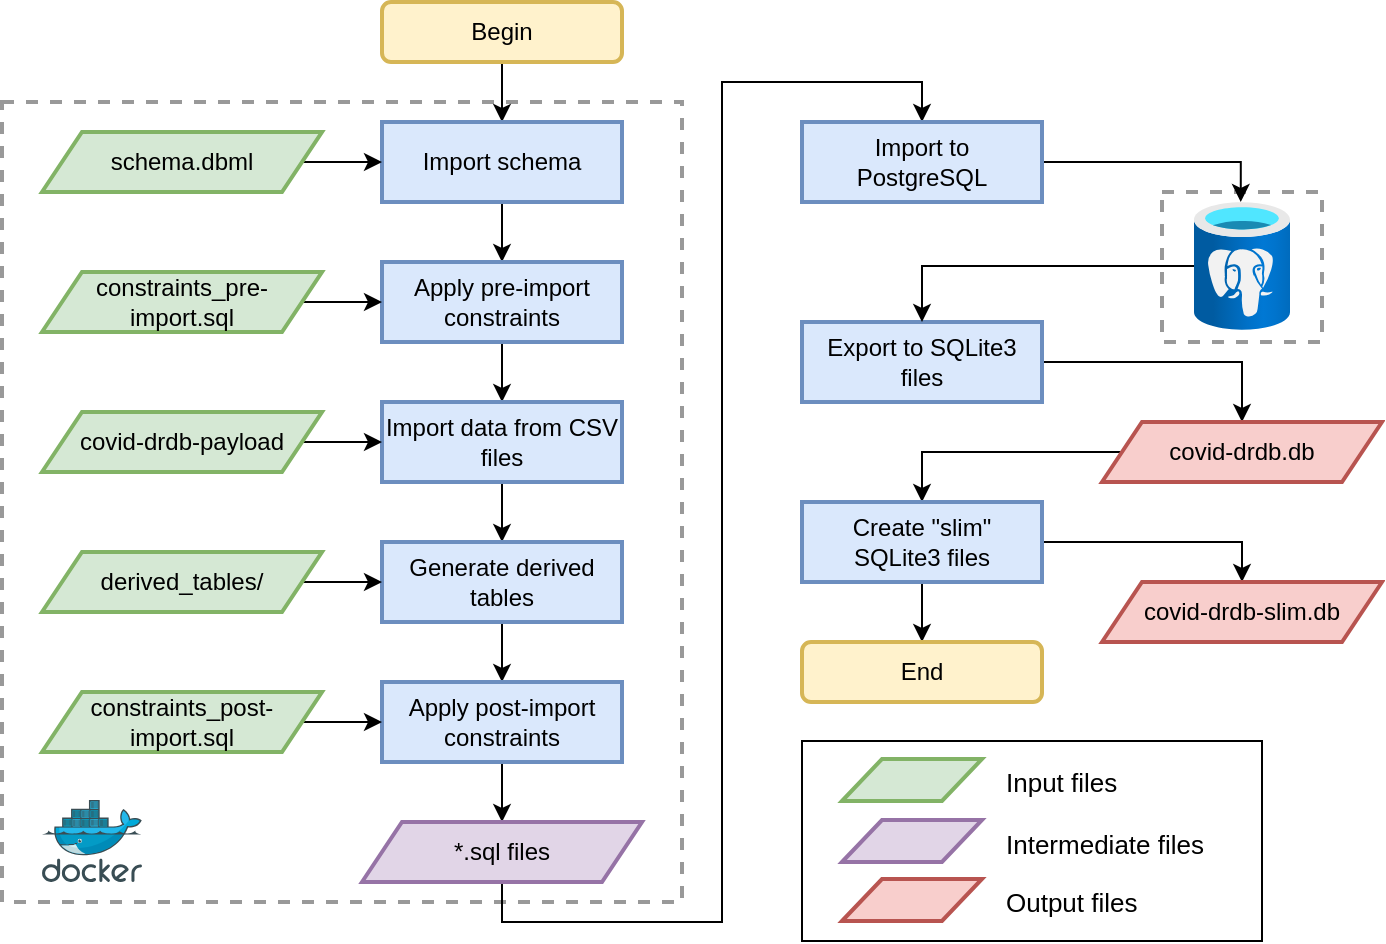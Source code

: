 <mxfile version="20.2.4" type="device"><diagram id="eZO3JnCG1-ybvPSjqinS" name="Page-1"><mxGraphModel dx="1377" dy="938" grid="1" gridSize="10" guides="1" tooltips="1" connect="1" arrows="1" fold="1" page="1" pageScale="1" pageWidth="750" pageHeight="500" math="0" shadow="0"><root><mxCell id="0"/><mxCell id="1" parent="0"/><mxCell id="NuJZnm1Ej1dlgxQYUSw_-57" value="" style="rounded=0;whiteSpace=wrap;html=1;dashed=1;fontSize=15;strokeColor=#999999;strokeWidth=2;fillColor=#FFFFFF;" parent="1" vertex="1"><mxGeometry x="610" y="110" width="80" height="75" as="geometry"/></mxCell><mxCell id="NuJZnm1Ej1dlgxQYUSw_-27" value="" style="rounded=0;whiteSpace=wrap;html=1;dashed=1;strokeColor=#999999;strokeWidth=2;fillColor=#FFFFFF;" parent="1" vertex="1"><mxGeometry x="30" y="65" width="340" height="400" as="geometry"/></mxCell><mxCell id="NuJZnm1Ej1dlgxQYUSw_-4" style="edgeStyle=orthogonalEdgeStyle;rounded=0;orthogonalLoop=1;jettySize=auto;html=1;exitX=0.5;exitY=1;exitDx=0;exitDy=0;entryX=0.5;entryY=0;entryDx=0;entryDy=0;" parent="1" source="NuJZnm1Ej1dlgxQYUSw_-1" target="NuJZnm1Ej1dlgxQYUSw_-2" edge="1"><mxGeometry relative="1" as="geometry"/></mxCell><mxCell id="NuJZnm1Ej1dlgxQYUSw_-1" value="Begin" style="rounded=1;whiteSpace=wrap;html=1;fillColor=#fff2cc;strokeColor=#d6b656;strokeWidth=2;" parent="1" vertex="1"><mxGeometry x="220" y="15" width="120" height="30" as="geometry"/></mxCell><mxCell id="NuJZnm1Ej1dlgxQYUSw_-7" style="edgeStyle=orthogonalEdgeStyle;rounded=0;orthogonalLoop=1;jettySize=auto;html=1;exitX=0.5;exitY=1;exitDx=0;exitDy=0;" parent="1" source="NuJZnm1Ej1dlgxQYUSw_-2" target="NuJZnm1Ej1dlgxQYUSw_-6" edge="1"><mxGeometry relative="1" as="geometry"/></mxCell><mxCell id="NuJZnm1Ej1dlgxQYUSw_-2" value="Import schema" style="rounded=0;whiteSpace=wrap;html=1;strokeWidth=2;fillColor=#dae8fc;strokeColor=#6c8ebf;" parent="1" vertex="1"><mxGeometry x="220" y="75" width="120" height="40" as="geometry"/></mxCell><mxCell id="NuJZnm1Ej1dlgxQYUSw_-5" style="edgeStyle=orthogonalEdgeStyle;rounded=0;orthogonalLoop=1;jettySize=auto;html=1;exitX=1;exitY=0.5;exitDx=0;exitDy=0;entryX=0;entryY=0.5;entryDx=0;entryDy=0;" parent="1" source="NuJZnm1Ej1dlgxQYUSw_-3" target="NuJZnm1Ej1dlgxQYUSw_-2" edge="1"><mxGeometry relative="1" as="geometry"/></mxCell><mxCell id="NuJZnm1Ej1dlgxQYUSw_-3" value="schema.dbml" style="shape=parallelogram;perimeter=parallelogramPerimeter;whiteSpace=wrap;html=1;fixedSize=1;strokeWidth=2;fillColor=#d5e8d4;strokeColor=#82b366;" parent="1" vertex="1"><mxGeometry x="50" y="80" width="140" height="30" as="geometry"/></mxCell><mxCell id="NuJZnm1Ej1dlgxQYUSw_-13" style="edgeStyle=orthogonalEdgeStyle;rounded=0;orthogonalLoop=1;jettySize=auto;html=1;exitX=0.5;exitY=1;exitDx=0;exitDy=0;entryX=0.5;entryY=0;entryDx=0;entryDy=0;" parent="1" source="NuJZnm1Ej1dlgxQYUSw_-6" target="NuJZnm1Ej1dlgxQYUSw_-10" edge="1"><mxGeometry relative="1" as="geometry"/></mxCell><mxCell id="NuJZnm1Ej1dlgxQYUSw_-6" value="Apply pre-import constraints" style="rounded=0;whiteSpace=wrap;html=1;strokeWidth=2;fillColor=#dae8fc;strokeColor=#6c8ebf;" parent="1" vertex="1"><mxGeometry x="220" y="145" width="120" height="40" as="geometry"/></mxCell><mxCell id="NuJZnm1Ej1dlgxQYUSw_-9" style="edgeStyle=orthogonalEdgeStyle;rounded=0;orthogonalLoop=1;jettySize=auto;html=1;exitX=1;exitY=0.5;exitDx=0;exitDy=0;entryX=0;entryY=0.5;entryDx=0;entryDy=0;" parent="1" source="NuJZnm1Ej1dlgxQYUSw_-8" target="NuJZnm1Ej1dlgxQYUSw_-6" edge="1"><mxGeometry relative="1" as="geometry"/></mxCell><mxCell id="NuJZnm1Ej1dlgxQYUSw_-8" value="constraints_pre-import.sql" style="shape=parallelogram;perimeter=parallelogramPerimeter;whiteSpace=wrap;html=1;fixedSize=1;strokeWidth=2;fillColor=#d5e8d4;strokeColor=#82b366;" parent="1" vertex="1"><mxGeometry x="50" y="150" width="140" height="30" as="geometry"/></mxCell><mxCell id="NuJZnm1Ej1dlgxQYUSw_-15" style="edgeStyle=orthogonalEdgeStyle;rounded=0;orthogonalLoop=1;jettySize=auto;html=1;exitX=0.5;exitY=1;exitDx=0;exitDy=0;entryX=0.5;entryY=0;entryDx=0;entryDy=0;" parent="1" source="NuJZnm1Ej1dlgxQYUSw_-10" target="NuJZnm1Ej1dlgxQYUSw_-14" edge="1"><mxGeometry relative="1" as="geometry"/></mxCell><mxCell id="NuJZnm1Ej1dlgxQYUSw_-10" value="Import data from CSV files" style="rounded=0;whiteSpace=wrap;html=1;strokeWidth=2;fillColor=#dae8fc;strokeColor=#6c8ebf;" parent="1" vertex="1"><mxGeometry x="220" y="215" width="120" height="40" as="geometry"/></mxCell><mxCell id="NuJZnm1Ej1dlgxQYUSw_-12" style="edgeStyle=orthogonalEdgeStyle;rounded=0;orthogonalLoop=1;jettySize=auto;html=1;exitX=1;exitY=0.5;exitDx=0;exitDy=0;entryX=0;entryY=0.5;entryDx=0;entryDy=0;" parent="1" source="NuJZnm1Ej1dlgxQYUSw_-11" target="NuJZnm1Ej1dlgxQYUSw_-10" edge="1"><mxGeometry relative="1" as="geometry"/></mxCell><mxCell id="NuJZnm1Ej1dlgxQYUSw_-11" value="covid-drdb-payload" style="shape=parallelogram;perimeter=parallelogramPerimeter;whiteSpace=wrap;html=1;fixedSize=1;strokeWidth=2;fillColor=#d5e8d4;strokeColor=#82b366;" parent="1" vertex="1"><mxGeometry x="50" y="220" width="140" height="30" as="geometry"/></mxCell><mxCell id="NuJZnm1Ej1dlgxQYUSw_-21" style="edgeStyle=orthogonalEdgeStyle;rounded=0;orthogonalLoop=1;jettySize=auto;html=1;exitX=0.5;exitY=1;exitDx=0;exitDy=0;entryX=0.5;entryY=0;entryDx=0;entryDy=0;" parent="1" source="NuJZnm1Ej1dlgxQYUSw_-14" target="NuJZnm1Ej1dlgxQYUSw_-18" edge="1"><mxGeometry relative="1" as="geometry"/></mxCell><mxCell id="NuJZnm1Ej1dlgxQYUSw_-14" value="Generate derived tables" style="rounded=0;whiteSpace=wrap;html=1;strokeWidth=2;fillColor=#dae8fc;strokeColor=#6c8ebf;" parent="1" vertex="1"><mxGeometry x="220" y="285" width="120" height="40" as="geometry"/></mxCell><mxCell id="NuJZnm1Ej1dlgxQYUSw_-17" style="edgeStyle=orthogonalEdgeStyle;rounded=0;orthogonalLoop=1;jettySize=auto;html=1;exitX=1;exitY=0.5;exitDx=0;exitDy=0;entryX=0;entryY=0.5;entryDx=0;entryDy=0;" parent="1" source="NuJZnm1Ej1dlgxQYUSw_-16" target="NuJZnm1Ej1dlgxQYUSw_-14" edge="1"><mxGeometry relative="1" as="geometry"/></mxCell><mxCell id="NuJZnm1Ej1dlgxQYUSw_-16" value="derived_tables/" style="shape=parallelogram;perimeter=parallelogramPerimeter;whiteSpace=wrap;html=1;fixedSize=1;strokeWidth=2;fillColor=#d5e8d4;strokeColor=#82b366;" parent="1" vertex="1"><mxGeometry x="50" y="290" width="140" height="30" as="geometry"/></mxCell><mxCell id="NuJZnm1Ej1dlgxQYUSw_-24" style="edgeStyle=orthogonalEdgeStyle;rounded=0;orthogonalLoop=1;jettySize=auto;html=1;exitX=0.5;exitY=1;exitDx=0;exitDy=0;entryX=0.5;entryY=0;entryDx=0;entryDy=0;" parent="1" source="NuJZnm1Ej1dlgxQYUSw_-18" target="NuJZnm1Ej1dlgxQYUSw_-23" edge="1"><mxGeometry relative="1" as="geometry"/></mxCell><mxCell id="NuJZnm1Ej1dlgxQYUSw_-18" value="Apply post-import constraints" style="rounded=0;whiteSpace=wrap;html=1;strokeWidth=2;fillColor=#dae8fc;strokeColor=#6c8ebf;" parent="1" vertex="1"><mxGeometry x="220" y="355" width="120" height="40" as="geometry"/></mxCell><mxCell id="NuJZnm1Ej1dlgxQYUSw_-20" style="edgeStyle=orthogonalEdgeStyle;rounded=0;orthogonalLoop=1;jettySize=auto;html=1;exitX=1;exitY=0.5;exitDx=0;exitDy=0;entryX=0;entryY=0.5;entryDx=0;entryDy=0;" parent="1" source="NuJZnm1Ej1dlgxQYUSw_-19" target="NuJZnm1Ej1dlgxQYUSw_-18" edge="1"><mxGeometry relative="1" as="geometry"/></mxCell><mxCell id="NuJZnm1Ej1dlgxQYUSw_-19" value="constraints_post-import.sql" style="shape=parallelogram;perimeter=parallelogramPerimeter;whiteSpace=wrap;html=1;fixedSize=1;strokeWidth=2;fillColor=#d5e8d4;strokeColor=#82b366;" parent="1" vertex="1"><mxGeometry x="50" y="360" width="140" height="30" as="geometry"/></mxCell><mxCell id="NuJZnm1Ej1dlgxQYUSw_-32" style="edgeStyle=orthogonalEdgeStyle;rounded=0;orthogonalLoop=1;jettySize=auto;html=1;exitX=0.5;exitY=1;exitDx=0;exitDy=0;entryX=0.5;entryY=0;entryDx=0;entryDy=0;fontSize=15;" parent="1" source="NuJZnm1Ej1dlgxQYUSw_-23" target="NuJZnm1Ej1dlgxQYUSw_-31" edge="1"><mxGeometry relative="1" as="geometry"/></mxCell><mxCell id="NuJZnm1Ej1dlgxQYUSw_-23" value="*.sql files" style="shape=parallelogram;perimeter=parallelogramPerimeter;whiteSpace=wrap;html=1;fixedSize=1;strokeWidth=2;fillColor=#e1d5e7;strokeColor=#9673a6;" parent="1" vertex="1"><mxGeometry x="210" y="425" width="140" height="30" as="geometry"/></mxCell><mxCell id="NuJZnm1Ej1dlgxQYUSw_-50" style="edgeStyle=orthogonalEdgeStyle;rounded=0;orthogonalLoop=1;jettySize=auto;html=1;exitX=1;exitY=0.5;exitDx=0;exitDy=0;entryX=0.487;entryY=0;entryDx=0;entryDy=0;entryPerimeter=0;fontSize=15;" parent="1" source="NuJZnm1Ej1dlgxQYUSw_-31" target="NuJZnm1Ej1dlgxQYUSw_-48" edge="1"><mxGeometry relative="1" as="geometry"/></mxCell><mxCell id="NuJZnm1Ej1dlgxQYUSw_-31" value="Import to&lt;br&gt;PostgreSQL" style="rounded=0;whiteSpace=wrap;html=1;strokeWidth=2;fillColor=#dae8fc;strokeColor=#6c8ebf;" parent="1" vertex="1"><mxGeometry x="430" y="75" width="120" height="40" as="geometry"/></mxCell><mxCell id="NuJZnm1Ej1dlgxQYUSw_-43" style="edgeStyle=orthogonalEdgeStyle;rounded=0;orthogonalLoop=1;jettySize=auto;html=1;exitX=1;exitY=0.5;exitDx=0;exitDy=0;entryX=0.5;entryY=0;entryDx=0;entryDy=0;fontSize=15;" parent="1" source="NuJZnm1Ej1dlgxQYUSw_-34" target="NuJZnm1Ej1dlgxQYUSw_-36" edge="1"><mxGeometry relative="1" as="geometry"/></mxCell><mxCell id="NuJZnm1Ej1dlgxQYUSw_-34" value="Export to SQLite3 files" style="rounded=0;whiteSpace=wrap;html=1;strokeWidth=2;fillColor=#dae8fc;strokeColor=#6c8ebf;" parent="1" vertex="1"><mxGeometry x="430" y="175" width="120" height="40" as="geometry"/></mxCell><mxCell id="NuJZnm1Ej1dlgxQYUSw_-52" style="edgeStyle=orthogonalEdgeStyle;rounded=0;orthogonalLoop=1;jettySize=auto;html=1;exitX=0;exitY=0.5;exitDx=0;exitDy=0;entryX=0.5;entryY=0;entryDx=0;entryDy=0;fontSize=15;" parent="1" source="NuJZnm1Ej1dlgxQYUSw_-36" target="NuJZnm1Ej1dlgxQYUSw_-38" edge="1"><mxGeometry relative="1" as="geometry"/></mxCell><mxCell id="NuJZnm1Ej1dlgxQYUSw_-36" value="covid-drdb.db" style="shape=parallelogram;perimeter=parallelogramPerimeter;whiteSpace=wrap;html=1;fixedSize=1;strokeWidth=2;fillColor=#f8cecc;strokeColor=#b85450;" parent="1" vertex="1"><mxGeometry x="580" y="225" width="140" height="30" as="geometry"/></mxCell><mxCell id="NuJZnm1Ej1dlgxQYUSw_-53" style="edgeStyle=orthogonalEdgeStyle;rounded=0;orthogonalLoop=1;jettySize=auto;html=1;exitX=1;exitY=0.5;exitDx=0;exitDy=0;entryX=0.5;entryY=0;entryDx=0;entryDy=0;fontSize=15;" parent="1" source="NuJZnm1Ej1dlgxQYUSw_-38" target="NuJZnm1Ej1dlgxQYUSw_-41" edge="1"><mxGeometry relative="1" as="geometry"/></mxCell><mxCell id="NuJZnm1Ej1dlgxQYUSw_-55" style="edgeStyle=orthogonalEdgeStyle;rounded=0;orthogonalLoop=1;jettySize=auto;html=1;exitX=0.5;exitY=1;exitDx=0;exitDy=0;fontSize=15;" parent="1" source="NuJZnm1Ej1dlgxQYUSw_-38" target="NuJZnm1Ej1dlgxQYUSw_-54" edge="1"><mxGeometry relative="1" as="geometry"/></mxCell><mxCell id="NuJZnm1Ej1dlgxQYUSw_-38" value="Create &quot;slim&quot;&lt;br&gt;SQLite3 files" style="rounded=0;whiteSpace=wrap;html=1;strokeWidth=2;fillColor=#dae8fc;strokeColor=#6c8ebf;" parent="1" vertex="1"><mxGeometry x="430" y="265" width="120" height="40" as="geometry"/></mxCell><mxCell id="NuJZnm1Ej1dlgxQYUSw_-41" value="covid-drdb-slim.db" style="shape=parallelogram;perimeter=parallelogramPerimeter;whiteSpace=wrap;html=1;fixedSize=1;strokeWidth=2;fillColor=#f8cecc;strokeColor=#b85450;" parent="1" vertex="1"><mxGeometry x="580" y="305" width="140" height="30" as="geometry"/></mxCell><mxCell id="NuJZnm1Ej1dlgxQYUSw_-47" value="" style="sketch=0;aspect=fixed;html=1;points=[];align=center;image;fontSize=12;image=img/lib/mscae/Docker.svg;dashed=1;strokeColor=#999999;strokeWidth=2;fillColor=#FFFFFF;" parent="1" vertex="1"><mxGeometry x="50" y="414" width="50" height="41" as="geometry"/></mxCell><mxCell id="NuJZnm1Ej1dlgxQYUSw_-51" style="edgeStyle=orthogonalEdgeStyle;rounded=0;orthogonalLoop=1;jettySize=auto;html=1;entryX=0.5;entryY=0;entryDx=0;entryDy=0;fontSize=15;" parent="1" source="NuJZnm1Ej1dlgxQYUSw_-48" target="NuJZnm1Ej1dlgxQYUSw_-34" edge="1"><mxGeometry relative="1" as="geometry"/></mxCell><mxCell id="NuJZnm1Ej1dlgxQYUSw_-48" value="" style="aspect=fixed;html=1;points=[];align=center;image;fontSize=12;image=img/lib/azure2/databases/Azure_Database_PostgreSQL_Server.svg;dashed=1;strokeColor=#999999;strokeWidth=2;fillColor=#FFFFFF;" parent="1" vertex="1"><mxGeometry x="626" y="115" width="48" height="64" as="geometry"/></mxCell><mxCell id="NuJZnm1Ej1dlgxQYUSw_-54" value="End" style="rounded=1;whiteSpace=wrap;html=1;fillColor=#fff2cc;strokeColor=#d6b656;strokeWidth=2;" parent="1" vertex="1"><mxGeometry x="430" y="335" width="120" height="30" as="geometry"/></mxCell><mxCell id="NuJZnm1Ej1dlgxQYUSw_-66" value="" style="group" parent="1" vertex="1" connectable="0"><mxGeometry x="430" y="384.5" width="230" height="100" as="geometry"/></mxCell><mxCell id="NuJZnm1Ej1dlgxQYUSw_-59" value="" style="rounded=0;whiteSpace=wrap;html=1;fontSize=15;strokeColor=#000000;strokeWidth=1;fillColor=#FFFFFF;" parent="NuJZnm1Ej1dlgxQYUSw_-66" vertex="1"><mxGeometry width="230" height="100" as="geometry"/></mxCell><mxCell id="NuJZnm1Ej1dlgxQYUSw_-60" value="" style="shape=parallelogram;perimeter=parallelogramPerimeter;whiteSpace=wrap;html=1;fixedSize=1;strokeWidth=2;fillColor=#d5e8d4;strokeColor=#82b366;" parent="NuJZnm1Ej1dlgxQYUSw_-66" vertex="1"><mxGeometry x="20" y="9" width="70" height="21" as="geometry"/></mxCell><mxCell id="NuJZnm1Ej1dlgxQYUSw_-61" value="" style="shape=parallelogram;perimeter=parallelogramPerimeter;whiteSpace=wrap;html=1;fixedSize=1;strokeWidth=2;fillColor=#e1d5e7;strokeColor=#9673a6;" parent="NuJZnm1Ej1dlgxQYUSw_-66" vertex="1"><mxGeometry x="20" y="39.5" width="70" height="21" as="geometry"/></mxCell><mxCell id="NuJZnm1Ej1dlgxQYUSw_-62" value="" style="shape=parallelogram;perimeter=parallelogramPerimeter;whiteSpace=wrap;html=1;fixedSize=1;strokeWidth=2;fillColor=#f8cecc;strokeColor=#b85450;" parent="NuJZnm1Ej1dlgxQYUSw_-66" vertex="1"><mxGeometry x="20" y="69" width="70" height="21" as="geometry"/></mxCell><mxCell id="NuJZnm1Ej1dlgxQYUSw_-63" value="&lt;font style=&quot;font-size: 13px;&quot;&gt;Input files&lt;/font&gt;" style="text;html=1;strokeColor=none;fillColor=none;align=left;verticalAlign=middle;whiteSpace=wrap;rounded=0;fontSize=15;" parent="NuJZnm1Ej1dlgxQYUSw_-66" vertex="1"><mxGeometry x="100" y="4.5" width="110" height="30" as="geometry"/></mxCell><mxCell id="NuJZnm1Ej1dlgxQYUSw_-64" value="&lt;font style=&quot;font-size: 13px;&quot;&gt;Intermediate files&lt;/font&gt;" style="text;html=1;strokeColor=none;fillColor=none;align=left;verticalAlign=middle;whiteSpace=wrap;rounded=0;fontSize=15;" parent="NuJZnm1Ej1dlgxQYUSw_-66" vertex="1"><mxGeometry x="100" y="35" width="110" height="30" as="geometry"/></mxCell><mxCell id="NuJZnm1Ej1dlgxQYUSw_-65" value="&lt;font style=&quot;font-size: 13px;&quot;&gt;Output files&lt;/font&gt;" style="text;html=1;strokeColor=none;fillColor=none;align=left;verticalAlign=middle;whiteSpace=wrap;rounded=0;fontSize=15;" parent="NuJZnm1Ej1dlgxQYUSw_-66" vertex="1"><mxGeometry x="100" y="64.5" width="110" height="30" as="geometry"/></mxCell></root></mxGraphModel></diagram></mxfile>